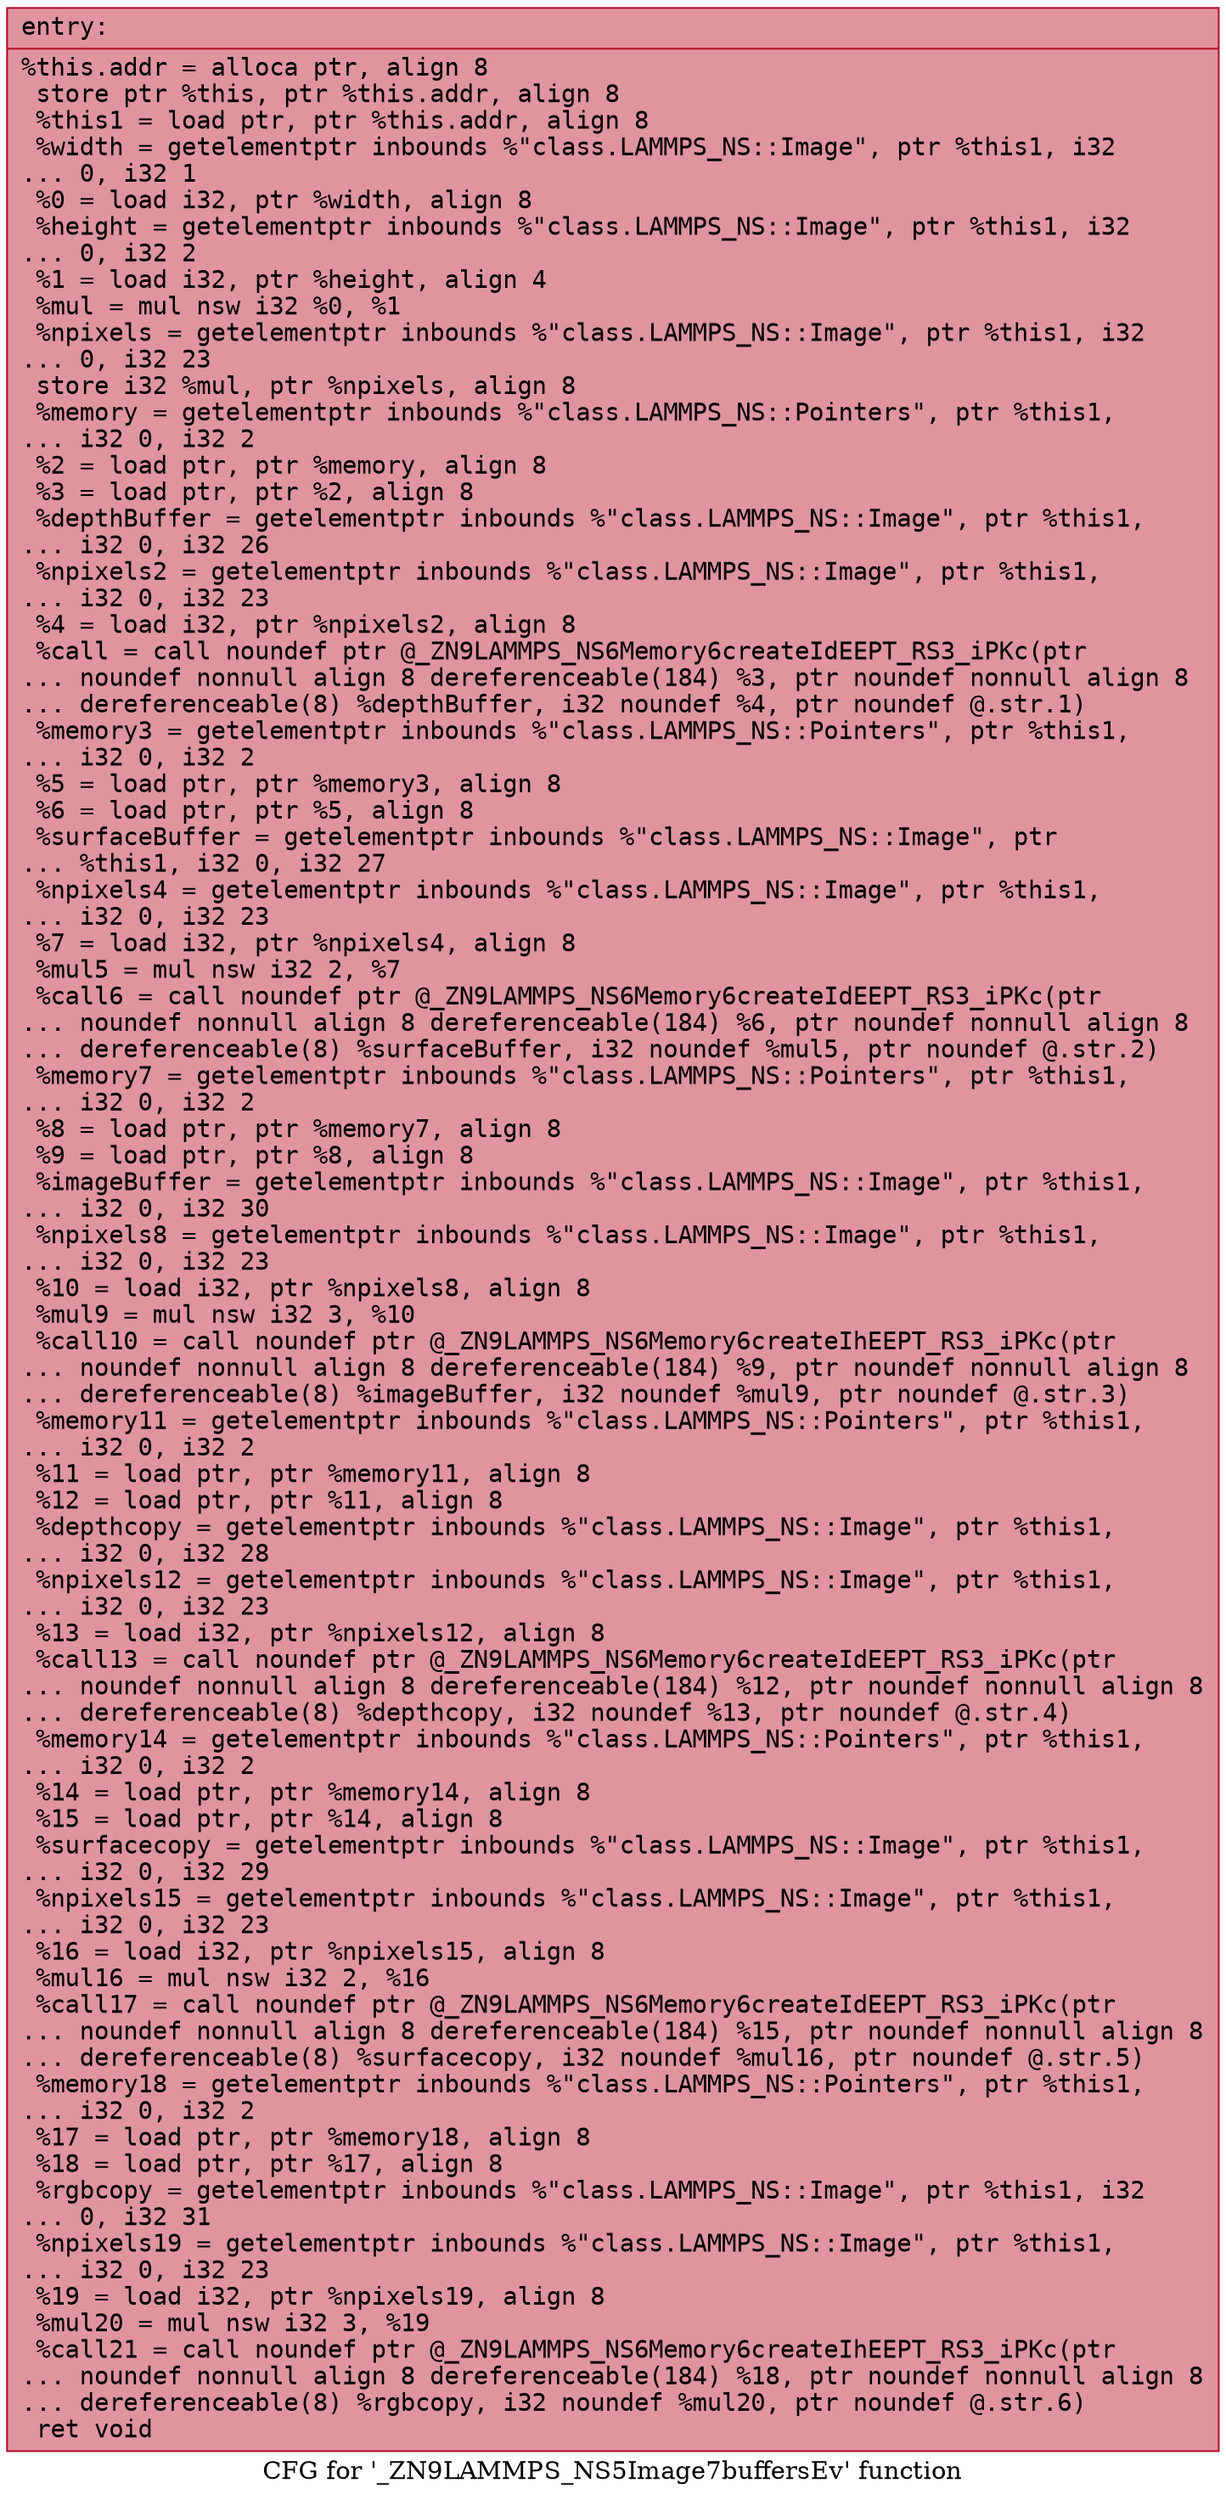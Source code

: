 digraph "CFG for '_ZN9LAMMPS_NS5Image7buffersEv' function" {
	label="CFG for '_ZN9LAMMPS_NS5Image7buffersEv' function";

	Node0x55d95312b540 [shape=record,color="#b70d28ff", style=filled, fillcolor="#b70d2870" fontname="Courier",label="{entry:\l|  %this.addr = alloca ptr, align 8\l  store ptr %this, ptr %this.addr, align 8\l  %this1 = load ptr, ptr %this.addr, align 8\l  %width = getelementptr inbounds %\"class.LAMMPS_NS::Image\", ptr %this1, i32\l... 0, i32 1\l  %0 = load i32, ptr %width, align 8\l  %height = getelementptr inbounds %\"class.LAMMPS_NS::Image\", ptr %this1, i32\l... 0, i32 2\l  %1 = load i32, ptr %height, align 4\l  %mul = mul nsw i32 %0, %1\l  %npixels = getelementptr inbounds %\"class.LAMMPS_NS::Image\", ptr %this1, i32\l... 0, i32 23\l  store i32 %mul, ptr %npixels, align 8\l  %memory = getelementptr inbounds %\"class.LAMMPS_NS::Pointers\", ptr %this1,\l... i32 0, i32 2\l  %2 = load ptr, ptr %memory, align 8\l  %3 = load ptr, ptr %2, align 8\l  %depthBuffer = getelementptr inbounds %\"class.LAMMPS_NS::Image\", ptr %this1,\l... i32 0, i32 26\l  %npixels2 = getelementptr inbounds %\"class.LAMMPS_NS::Image\", ptr %this1,\l... i32 0, i32 23\l  %4 = load i32, ptr %npixels2, align 8\l  %call = call noundef ptr @_ZN9LAMMPS_NS6Memory6createIdEEPT_RS3_iPKc(ptr\l... noundef nonnull align 8 dereferenceable(184) %3, ptr noundef nonnull align 8\l... dereferenceable(8) %depthBuffer, i32 noundef %4, ptr noundef @.str.1)\l  %memory3 = getelementptr inbounds %\"class.LAMMPS_NS::Pointers\", ptr %this1,\l... i32 0, i32 2\l  %5 = load ptr, ptr %memory3, align 8\l  %6 = load ptr, ptr %5, align 8\l  %surfaceBuffer = getelementptr inbounds %\"class.LAMMPS_NS::Image\", ptr\l... %this1, i32 0, i32 27\l  %npixels4 = getelementptr inbounds %\"class.LAMMPS_NS::Image\", ptr %this1,\l... i32 0, i32 23\l  %7 = load i32, ptr %npixels4, align 8\l  %mul5 = mul nsw i32 2, %7\l  %call6 = call noundef ptr @_ZN9LAMMPS_NS6Memory6createIdEEPT_RS3_iPKc(ptr\l... noundef nonnull align 8 dereferenceable(184) %6, ptr noundef nonnull align 8\l... dereferenceable(8) %surfaceBuffer, i32 noundef %mul5, ptr noundef @.str.2)\l  %memory7 = getelementptr inbounds %\"class.LAMMPS_NS::Pointers\", ptr %this1,\l... i32 0, i32 2\l  %8 = load ptr, ptr %memory7, align 8\l  %9 = load ptr, ptr %8, align 8\l  %imageBuffer = getelementptr inbounds %\"class.LAMMPS_NS::Image\", ptr %this1,\l... i32 0, i32 30\l  %npixels8 = getelementptr inbounds %\"class.LAMMPS_NS::Image\", ptr %this1,\l... i32 0, i32 23\l  %10 = load i32, ptr %npixels8, align 8\l  %mul9 = mul nsw i32 3, %10\l  %call10 = call noundef ptr @_ZN9LAMMPS_NS6Memory6createIhEEPT_RS3_iPKc(ptr\l... noundef nonnull align 8 dereferenceable(184) %9, ptr noundef nonnull align 8\l... dereferenceable(8) %imageBuffer, i32 noundef %mul9, ptr noundef @.str.3)\l  %memory11 = getelementptr inbounds %\"class.LAMMPS_NS::Pointers\", ptr %this1,\l... i32 0, i32 2\l  %11 = load ptr, ptr %memory11, align 8\l  %12 = load ptr, ptr %11, align 8\l  %depthcopy = getelementptr inbounds %\"class.LAMMPS_NS::Image\", ptr %this1,\l... i32 0, i32 28\l  %npixels12 = getelementptr inbounds %\"class.LAMMPS_NS::Image\", ptr %this1,\l... i32 0, i32 23\l  %13 = load i32, ptr %npixels12, align 8\l  %call13 = call noundef ptr @_ZN9LAMMPS_NS6Memory6createIdEEPT_RS3_iPKc(ptr\l... noundef nonnull align 8 dereferenceable(184) %12, ptr noundef nonnull align 8\l... dereferenceable(8) %depthcopy, i32 noundef %13, ptr noundef @.str.4)\l  %memory14 = getelementptr inbounds %\"class.LAMMPS_NS::Pointers\", ptr %this1,\l... i32 0, i32 2\l  %14 = load ptr, ptr %memory14, align 8\l  %15 = load ptr, ptr %14, align 8\l  %surfacecopy = getelementptr inbounds %\"class.LAMMPS_NS::Image\", ptr %this1,\l... i32 0, i32 29\l  %npixels15 = getelementptr inbounds %\"class.LAMMPS_NS::Image\", ptr %this1,\l... i32 0, i32 23\l  %16 = load i32, ptr %npixels15, align 8\l  %mul16 = mul nsw i32 2, %16\l  %call17 = call noundef ptr @_ZN9LAMMPS_NS6Memory6createIdEEPT_RS3_iPKc(ptr\l... noundef nonnull align 8 dereferenceable(184) %15, ptr noundef nonnull align 8\l... dereferenceable(8) %surfacecopy, i32 noundef %mul16, ptr noundef @.str.5)\l  %memory18 = getelementptr inbounds %\"class.LAMMPS_NS::Pointers\", ptr %this1,\l... i32 0, i32 2\l  %17 = load ptr, ptr %memory18, align 8\l  %18 = load ptr, ptr %17, align 8\l  %rgbcopy = getelementptr inbounds %\"class.LAMMPS_NS::Image\", ptr %this1, i32\l... 0, i32 31\l  %npixels19 = getelementptr inbounds %\"class.LAMMPS_NS::Image\", ptr %this1,\l... i32 0, i32 23\l  %19 = load i32, ptr %npixels19, align 8\l  %mul20 = mul nsw i32 3, %19\l  %call21 = call noundef ptr @_ZN9LAMMPS_NS6Memory6createIhEEPT_RS3_iPKc(ptr\l... noundef nonnull align 8 dereferenceable(184) %18, ptr noundef nonnull align 8\l... dereferenceable(8) %rgbcopy, i32 noundef %mul20, ptr noundef @.str.6)\l  ret void\l}"];
}
